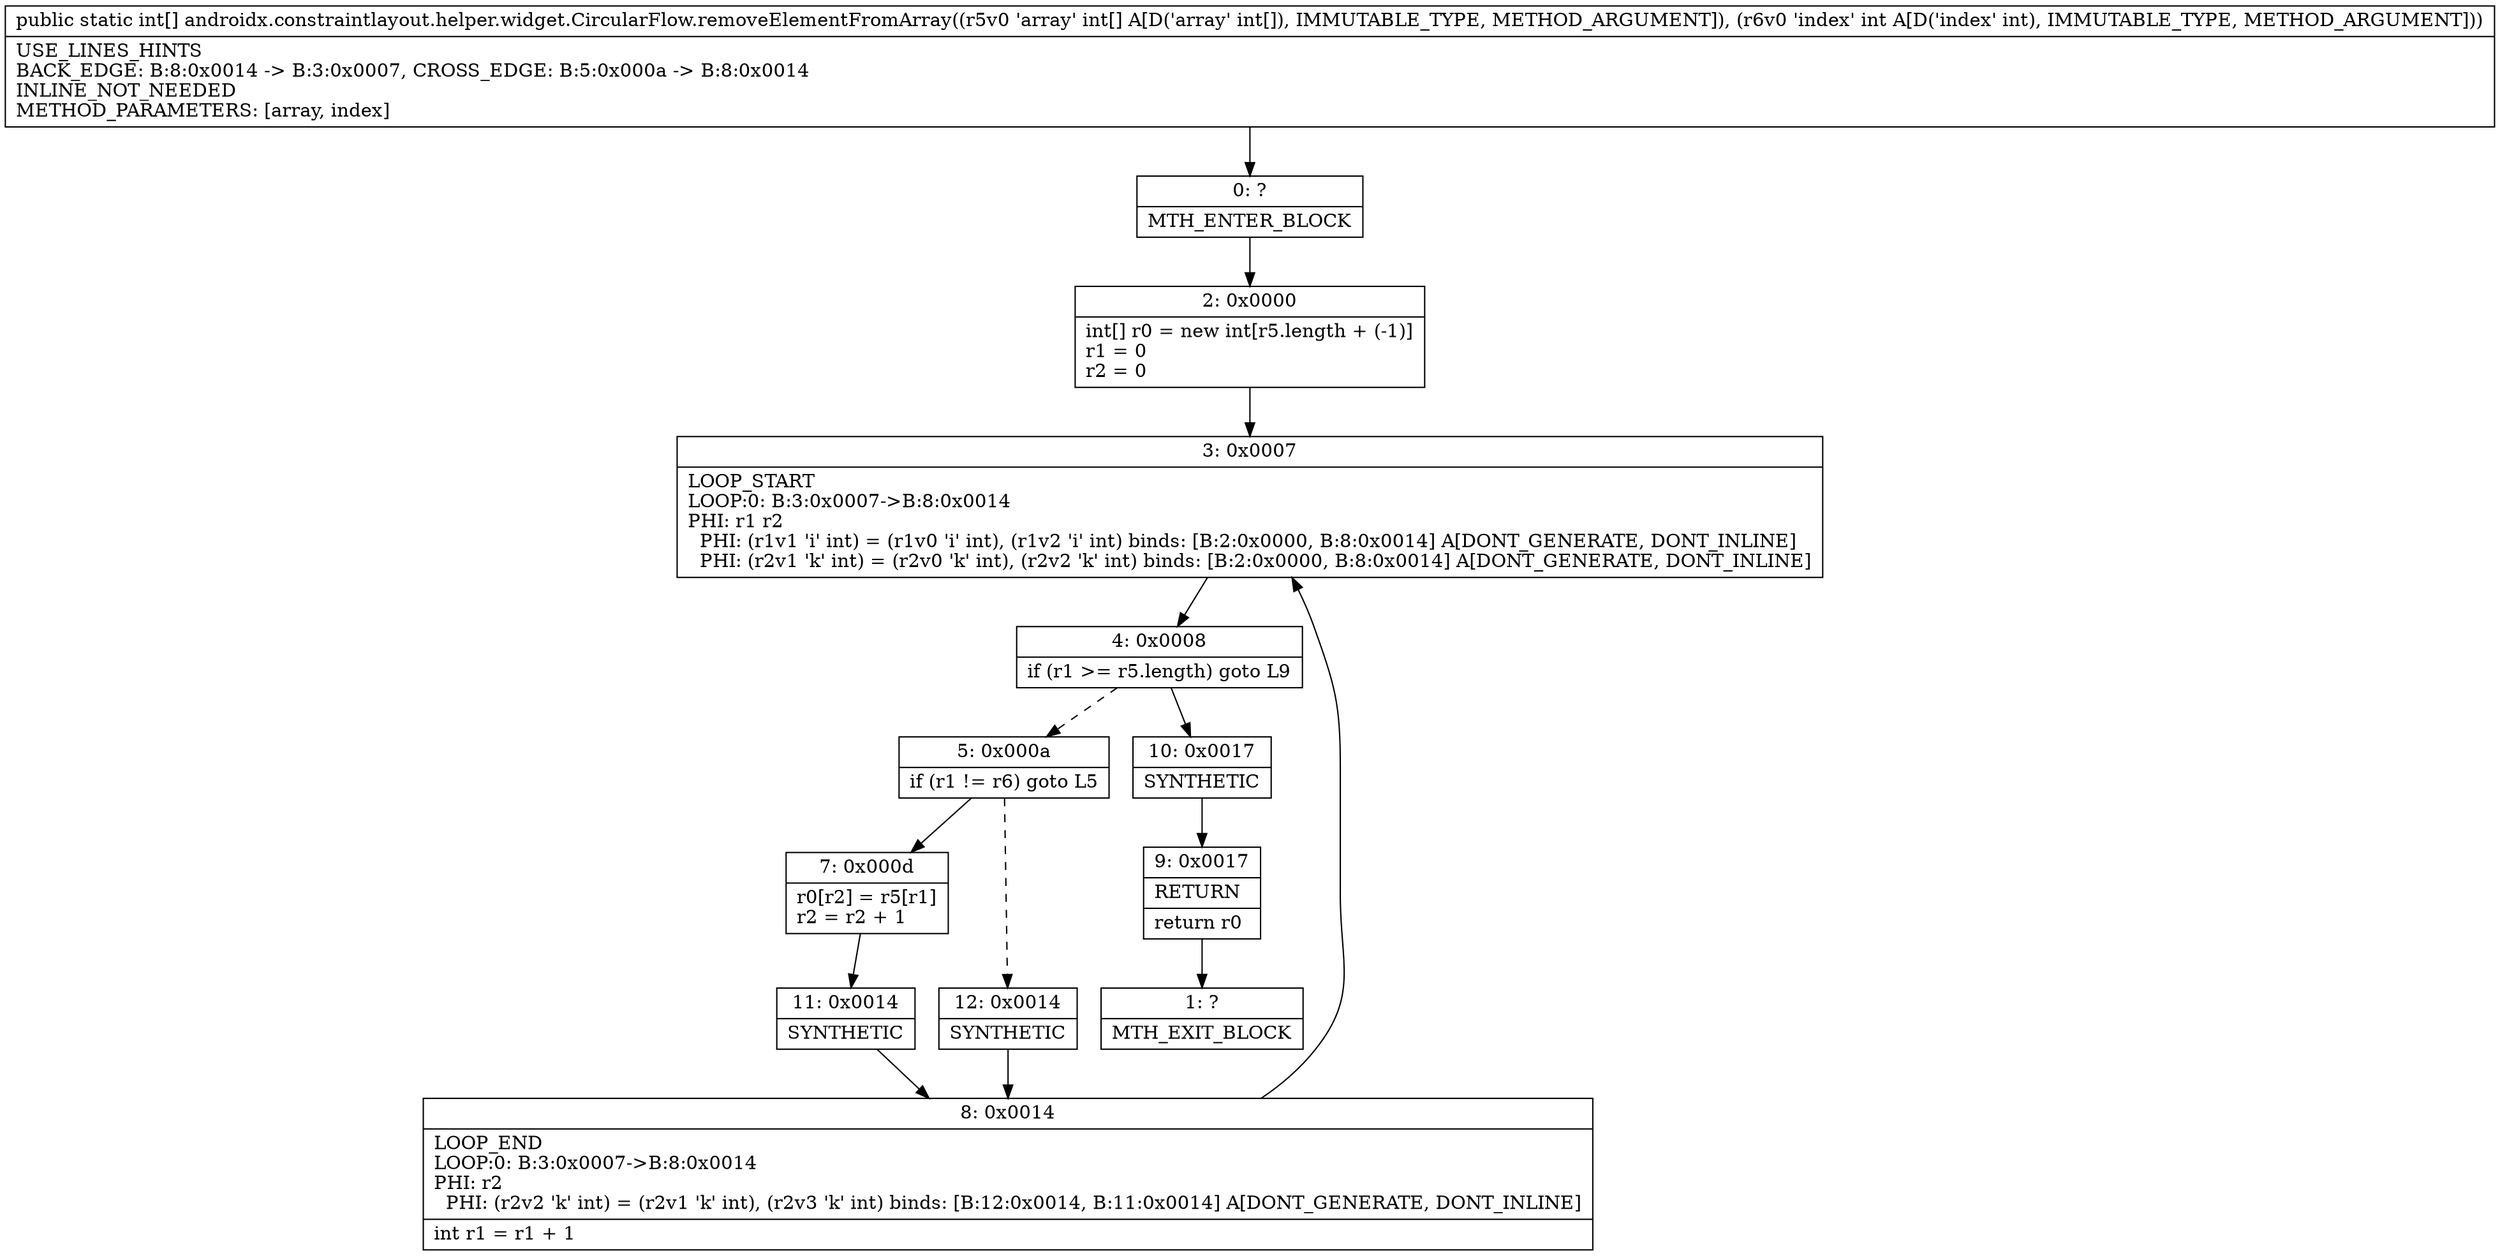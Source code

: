 digraph "CFG forandroidx.constraintlayout.helper.widget.CircularFlow.removeElementFromArray([II)[I" {
Node_0 [shape=record,label="{0\:\ ?|MTH_ENTER_BLOCK\l}"];
Node_2 [shape=record,label="{2\:\ 0x0000|int[] r0 = new int[r5.length + (\-1)]\lr1 = 0\lr2 = 0\l}"];
Node_3 [shape=record,label="{3\:\ 0x0007|LOOP_START\lLOOP:0: B:3:0x0007\-\>B:8:0x0014\lPHI: r1 r2 \l  PHI: (r1v1 'i' int) = (r1v0 'i' int), (r1v2 'i' int) binds: [B:2:0x0000, B:8:0x0014] A[DONT_GENERATE, DONT_INLINE]\l  PHI: (r2v1 'k' int) = (r2v0 'k' int), (r2v2 'k' int) binds: [B:2:0x0000, B:8:0x0014] A[DONT_GENERATE, DONT_INLINE]\l}"];
Node_4 [shape=record,label="{4\:\ 0x0008|if (r1 \>= r5.length) goto L9\l}"];
Node_5 [shape=record,label="{5\:\ 0x000a|if (r1 != r6) goto L5\l}"];
Node_7 [shape=record,label="{7\:\ 0x000d|r0[r2] = r5[r1]\lr2 = r2 + 1\l}"];
Node_11 [shape=record,label="{11\:\ 0x0014|SYNTHETIC\l}"];
Node_8 [shape=record,label="{8\:\ 0x0014|LOOP_END\lLOOP:0: B:3:0x0007\-\>B:8:0x0014\lPHI: r2 \l  PHI: (r2v2 'k' int) = (r2v1 'k' int), (r2v3 'k' int) binds: [B:12:0x0014, B:11:0x0014] A[DONT_GENERATE, DONT_INLINE]\l|int r1 = r1 + 1\l}"];
Node_12 [shape=record,label="{12\:\ 0x0014|SYNTHETIC\l}"];
Node_10 [shape=record,label="{10\:\ 0x0017|SYNTHETIC\l}"];
Node_9 [shape=record,label="{9\:\ 0x0017|RETURN\l|return r0\l}"];
Node_1 [shape=record,label="{1\:\ ?|MTH_EXIT_BLOCK\l}"];
MethodNode[shape=record,label="{public static int[] androidx.constraintlayout.helper.widget.CircularFlow.removeElementFromArray((r5v0 'array' int[] A[D('array' int[]), IMMUTABLE_TYPE, METHOD_ARGUMENT]), (r6v0 'index' int A[D('index' int), IMMUTABLE_TYPE, METHOD_ARGUMENT]))  | USE_LINES_HINTS\lBACK_EDGE: B:8:0x0014 \-\> B:3:0x0007, CROSS_EDGE: B:5:0x000a \-\> B:8:0x0014\lINLINE_NOT_NEEDED\lMETHOD_PARAMETERS: [array, index]\l}"];
MethodNode -> Node_0;Node_0 -> Node_2;
Node_2 -> Node_3;
Node_3 -> Node_4;
Node_4 -> Node_5[style=dashed];
Node_4 -> Node_10;
Node_5 -> Node_7;
Node_5 -> Node_12[style=dashed];
Node_7 -> Node_11;
Node_11 -> Node_8;
Node_8 -> Node_3;
Node_12 -> Node_8;
Node_10 -> Node_9;
Node_9 -> Node_1;
}

